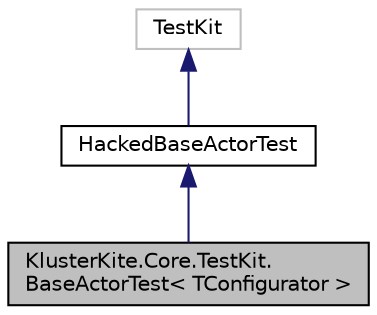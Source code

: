 digraph "KlusterKite.Core.TestKit.BaseActorTest&lt; TConfigurator &gt;"
{
  edge [fontname="Helvetica",fontsize="10",labelfontname="Helvetica",labelfontsize="10"];
  node [fontname="Helvetica",fontsize="10",shape=record];
  Node4 [label="KlusterKite.Core.TestKit.\lBaseActorTest\< TConfigurator \>",height=0.2,width=0.4,color="black", fillcolor="grey75", style="filled", fontcolor="black"];
  Node5 -> Node4 [dir="back",color="midnightblue",fontsize="10",style="solid",fontname="Helvetica"];
  Node5 [label="HackedBaseActorTest",height=0.2,width=0.4,color="black", fillcolor="white", style="filled",URL="$class_kluster_kite_1_1_core_1_1_test_kit_1_1_hacked_base_actor_test.html",tooltip="Some strange workaround to solve class creation order problem "];
  Node6 -> Node5 [dir="back",color="midnightblue",fontsize="10",style="solid",fontname="Helvetica"];
  Node6 [label="TestKit",height=0.2,width=0.4,color="grey75", fillcolor="white", style="filled"];
}
